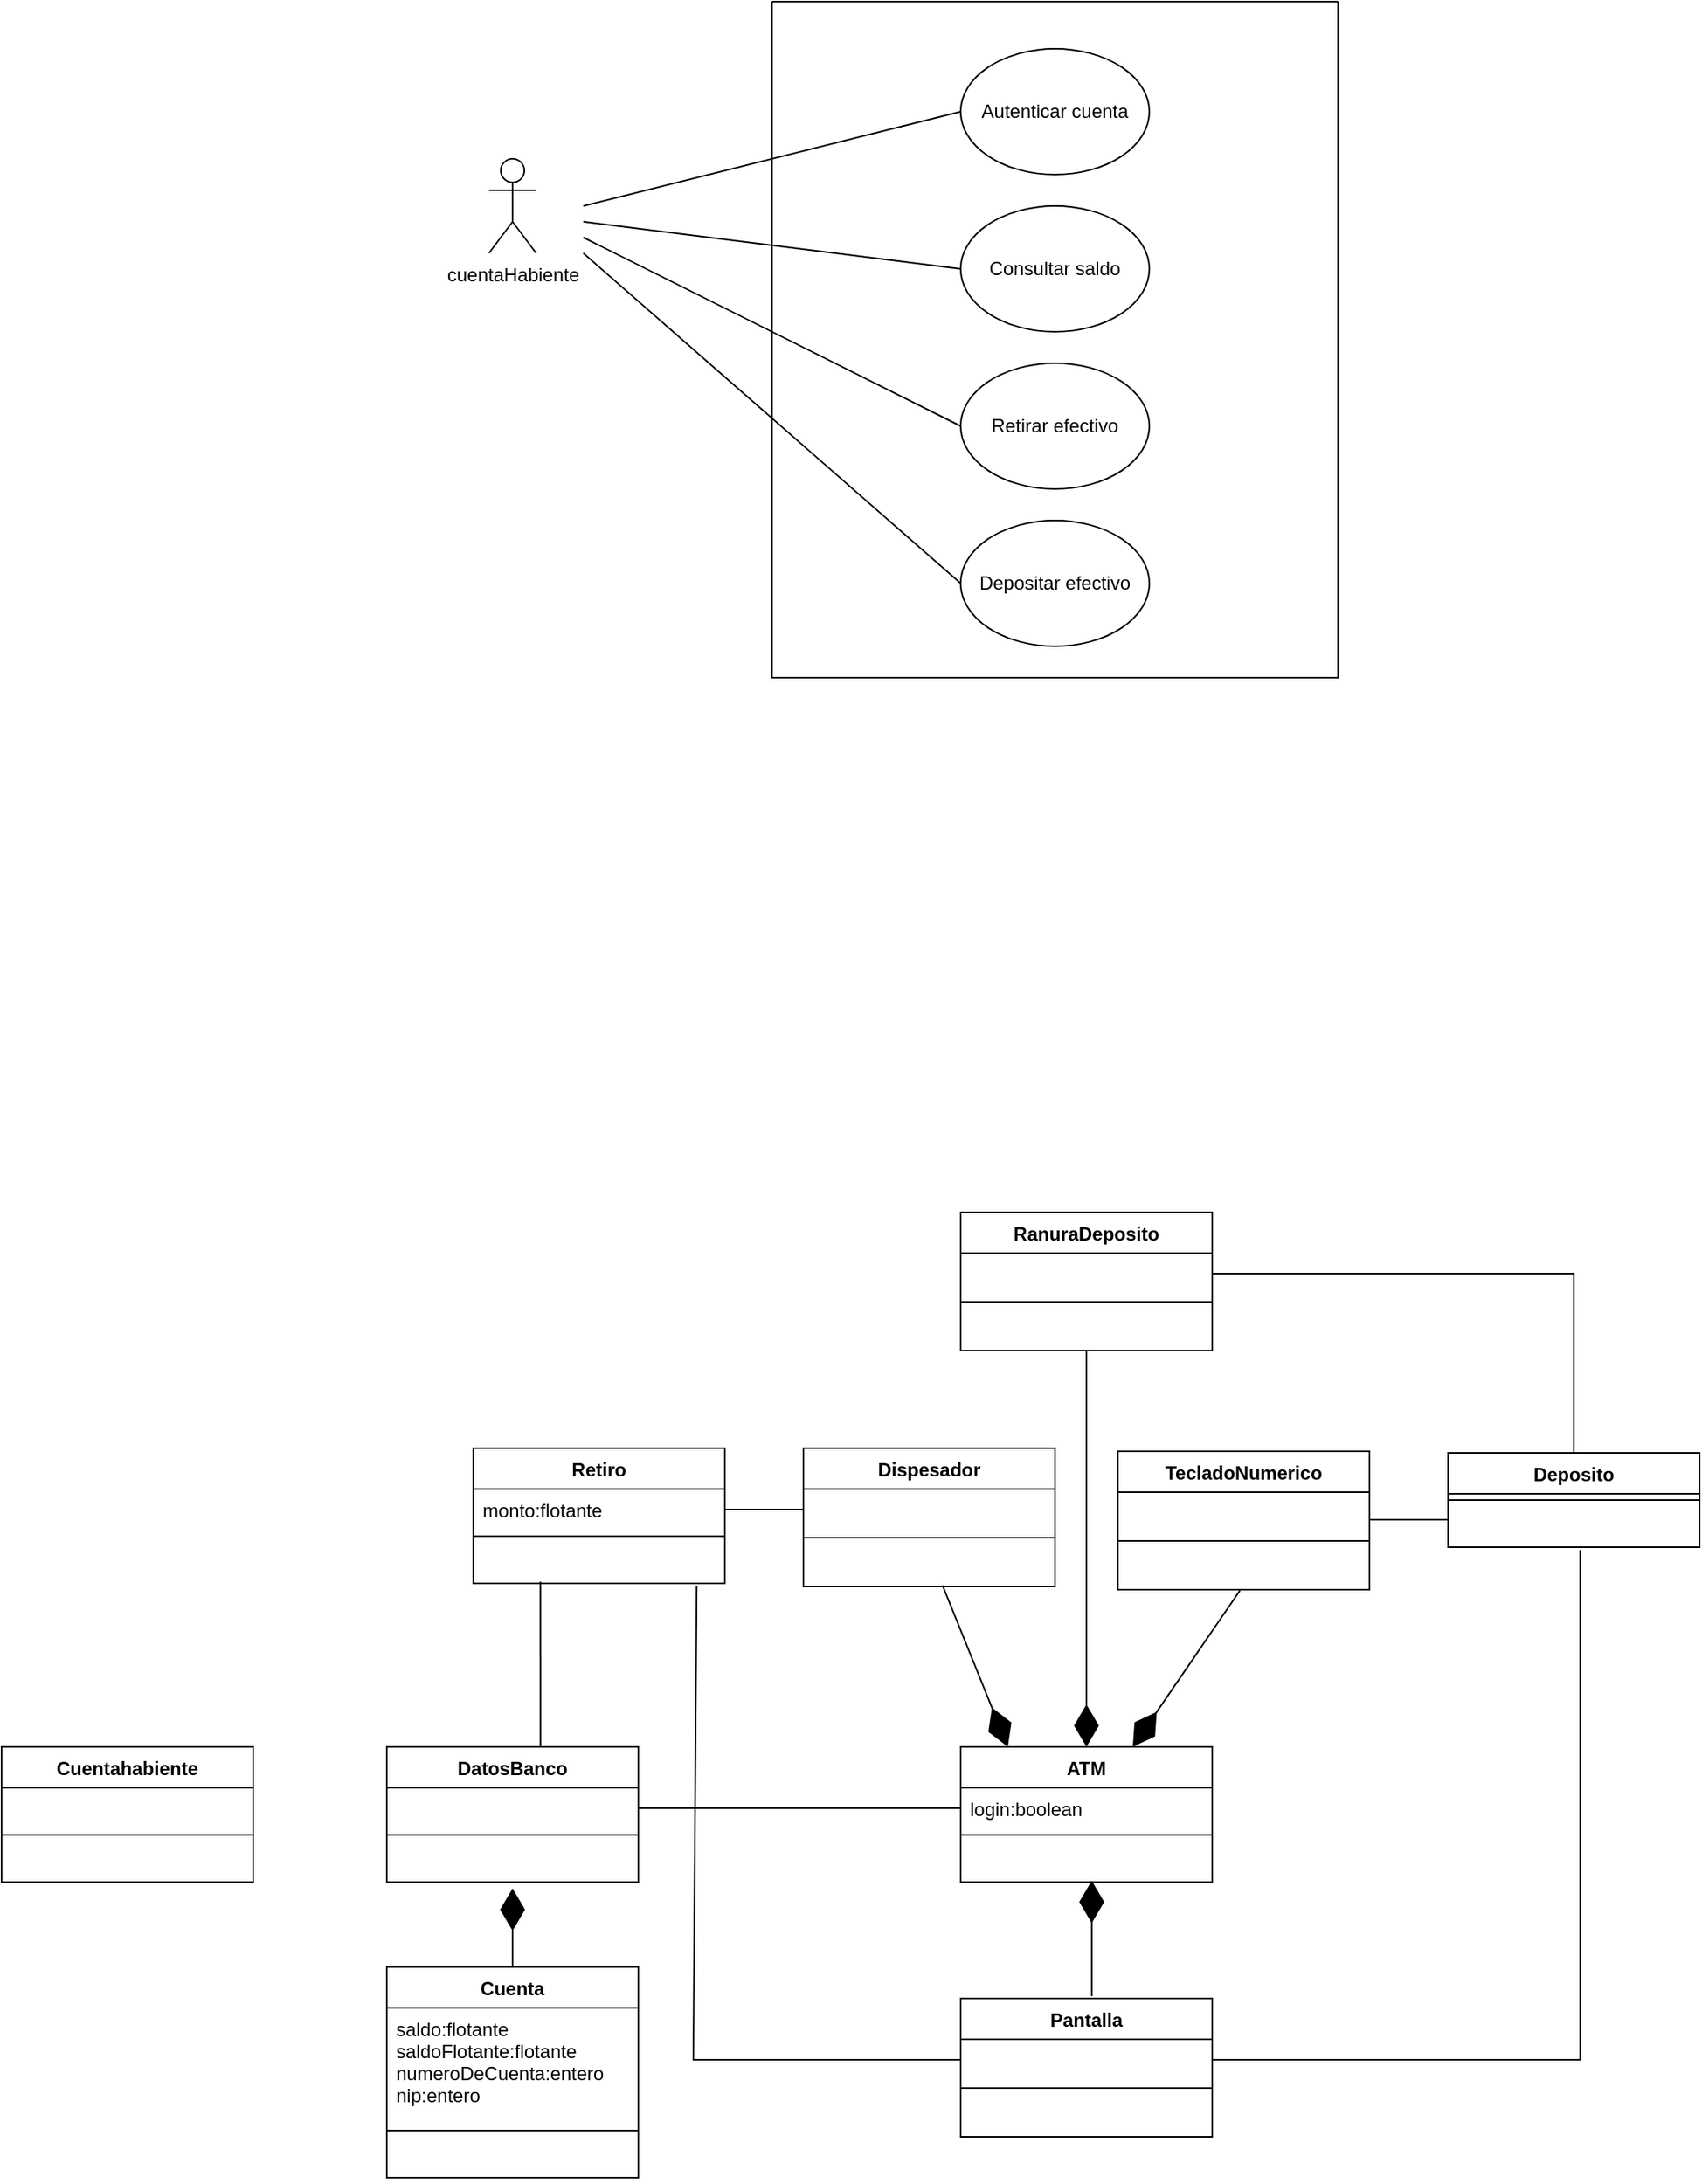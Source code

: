 <mxfile version="16.5.1" type="device"><diagram id="C5RBs43oDa-KdzZeNtuy" name="Page-1"><mxGraphModel dx="1497" dy="412" grid="1" gridSize="10" guides="1" tooltips="1" connect="1" arrows="1" fold="1" page="1" pageScale="1" pageWidth="827" pageHeight="1169" math="0" shadow="0"><root><mxCell id="WIyWlLk6GJQsqaUBKTNV-0"/><mxCell id="WIyWlLk6GJQsqaUBKTNV-1" parent="WIyWlLk6GJQsqaUBKTNV-0"/><mxCell id="Zca9fhAjstoBfdeKBvdc-0" value="cuentaHabiente&lt;br&gt;" style="shape=umlActor;verticalLabelPosition=bottom;verticalAlign=top;html=1;outlineConnect=0;" vertex="1" parent="WIyWlLk6GJQsqaUBKTNV-1"><mxGeometry x="90" y="290" width="30" height="60" as="geometry"/></mxCell><mxCell id="Zca9fhAjstoBfdeKBvdc-4" value="" style="swimlane;startSize=0;" vertex="1" parent="WIyWlLk6GJQsqaUBKTNV-1"><mxGeometry x="270" y="190" width="360" height="430" as="geometry"/></mxCell><mxCell id="Zca9fhAjstoBfdeKBvdc-5" value="Autenticar cuenta" style="ellipse;whiteSpace=wrap;html=1;" vertex="1" parent="Zca9fhAjstoBfdeKBvdc-4"><mxGeometry x="120" y="30" width="120" height="80" as="geometry"/></mxCell><mxCell id="Zca9fhAjstoBfdeKBvdc-6" value="Consultar saldo" style="ellipse;whiteSpace=wrap;html=1;" vertex="1" parent="Zca9fhAjstoBfdeKBvdc-4"><mxGeometry x="120" y="130" width="120" height="80" as="geometry"/></mxCell><mxCell id="Zca9fhAjstoBfdeKBvdc-7" value="Retirar efectivo" style="ellipse;whiteSpace=wrap;html=1;" vertex="1" parent="Zca9fhAjstoBfdeKBvdc-4"><mxGeometry x="120" y="230" width="120" height="80" as="geometry"/></mxCell><mxCell id="Zca9fhAjstoBfdeKBvdc-8" value="Depositar efectivo" style="ellipse;whiteSpace=wrap;html=1;" vertex="1" parent="Zca9fhAjstoBfdeKBvdc-4"><mxGeometry x="120" y="330" width="120" height="80" as="geometry"/></mxCell><mxCell id="Zca9fhAjstoBfdeKBvdc-9" value="" style="endArrow=none;html=1;rounded=0;entryX=0;entryY=0.5;entryDx=0;entryDy=0;" edge="1" parent="WIyWlLk6GJQsqaUBKTNV-1" target="Zca9fhAjstoBfdeKBvdc-5"><mxGeometry width="50" height="50" relative="1" as="geometry"><mxPoint x="150" y="320" as="sourcePoint"/><mxPoint x="210" y="310" as="targetPoint"/></mxGeometry></mxCell><mxCell id="Zca9fhAjstoBfdeKBvdc-10" value="" style="endArrow=none;html=1;rounded=0;entryX=0;entryY=0.5;entryDx=0;entryDy=0;" edge="1" parent="WIyWlLk6GJQsqaUBKTNV-1" target="Zca9fhAjstoBfdeKBvdc-6"><mxGeometry width="50" height="50" relative="1" as="geometry"><mxPoint x="150" y="330" as="sourcePoint"/><mxPoint x="400" y="270.0" as="targetPoint"/></mxGeometry></mxCell><mxCell id="Zca9fhAjstoBfdeKBvdc-11" value="" style="endArrow=none;html=1;rounded=0;entryX=0;entryY=0.5;entryDx=0;entryDy=0;" edge="1" parent="WIyWlLk6GJQsqaUBKTNV-1" target="Zca9fhAjstoBfdeKBvdc-7"><mxGeometry width="50" height="50" relative="1" as="geometry"><mxPoint x="150" y="340" as="sourcePoint"/><mxPoint x="410" y="280.0" as="targetPoint"/></mxGeometry></mxCell><mxCell id="Zca9fhAjstoBfdeKBvdc-12" value="" style="endArrow=none;html=1;rounded=0;entryX=0;entryY=0.5;entryDx=0;entryDy=0;" edge="1" parent="WIyWlLk6GJQsqaUBKTNV-1" target="Zca9fhAjstoBfdeKBvdc-8"><mxGeometry width="50" height="50" relative="1" as="geometry"><mxPoint x="150" y="350" as="sourcePoint"/><mxPoint x="420" y="290.0" as="targetPoint"/></mxGeometry></mxCell><mxCell id="Zca9fhAjstoBfdeKBvdc-13" value="ATM" style="swimlane;fontStyle=1;align=center;verticalAlign=top;childLayout=stackLayout;horizontal=1;startSize=26;horizontalStack=0;resizeParent=1;resizeParentMax=0;resizeLast=0;collapsible=1;marginBottom=0;" vertex="1" parent="WIyWlLk6GJQsqaUBKTNV-1"><mxGeometry x="390" y="1300" width="160" height="86" as="geometry"/></mxCell><mxCell id="Zca9fhAjstoBfdeKBvdc-14" value="login:boolean" style="text;strokeColor=none;fillColor=none;align=left;verticalAlign=top;spacingLeft=4;spacingRight=4;overflow=hidden;rotatable=0;points=[[0,0.5],[1,0.5]];portConstraint=eastwest;" vertex="1" parent="Zca9fhAjstoBfdeKBvdc-13"><mxGeometry y="26" width="160" height="26" as="geometry"/></mxCell><mxCell id="Zca9fhAjstoBfdeKBvdc-15" value="" style="line;strokeWidth=1;fillColor=none;align=left;verticalAlign=middle;spacingTop=-1;spacingLeft=3;spacingRight=3;rotatable=0;labelPosition=right;points=[];portConstraint=eastwest;" vertex="1" parent="Zca9fhAjstoBfdeKBvdc-13"><mxGeometry y="52" width="160" height="8" as="geometry"/></mxCell><mxCell id="Zca9fhAjstoBfdeKBvdc-16" value=" " style="text;strokeColor=none;fillColor=none;align=left;verticalAlign=top;spacingLeft=4;spacingRight=4;overflow=hidden;rotatable=0;points=[[0,0.5],[1,0.5]];portConstraint=eastwest;" vertex="1" parent="Zca9fhAjstoBfdeKBvdc-13"><mxGeometry y="60" width="160" height="26" as="geometry"/></mxCell><mxCell id="Zca9fhAjstoBfdeKBvdc-21" value="TecladoNumerico" style="swimlane;fontStyle=1;align=center;verticalAlign=top;childLayout=stackLayout;horizontal=1;startSize=26;horizontalStack=0;resizeParent=1;resizeParentMax=0;resizeLast=0;collapsible=1;marginBottom=0;" vertex="1" parent="WIyWlLk6GJQsqaUBKTNV-1"><mxGeometry x="490" y="1112" width="160" height="88" as="geometry"/></mxCell><mxCell id="Zca9fhAjstoBfdeKBvdc-22" value=" " style="text;strokeColor=none;fillColor=none;align=left;verticalAlign=top;spacingLeft=4;spacingRight=4;overflow=hidden;rotatable=0;points=[[0,0.5],[1,0.5]];portConstraint=eastwest;" vertex="1" parent="Zca9fhAjstoBfdeKBvdc-21"><mxGeometry y="26" width="160" height="26" as="geometry"/></mxCell><mxCell id="Zca9fhAjstoBfdeKBvdc-23" value="" style="line;strokeWidth=1;fillColor=none;align=left;verticalAlign=middle;spacingTop=-1;spacingLeft=3;spacingRight=3;rotatable=0;labelPosition=right;points=[];portConstraint=eastwest;" vertex="1" parent="Zca9fhAjstoBfdeKBvdc-21"><mxGeometry y="52" width="160" height="10" as="geometry"/></mxCell><mxCell id="Zca9fhAjstoBfdeKBvdc-24" value=" " style="text;strokeColor=none;fillColor=none;align=left;verticalAlign=top;spacingLeft=4;spacingRight=4;overflow=hidden;rotatable=0;points=[[0,0.5],[1,0.5]];portConstraint=eastwest;" vertex="1" parent="Zca9fhAjstoBfdeKBvdc-21"><mxGeometry y="62" width="160" height="26" as="geometry"/></mxCell><mxCell id="Zca9fhAjstoBfdeKBvdc-25" value="Pantalla" style="swimlane;fontStyle=1;align=center;verticalAlign=top;childLayout=stackLayout;horizontal=1;startSize=26;horizontalStack=0;resizeParent=1;resizeParentMax=0;resizeLast=0;collapsible=1;marginBottom=0;" vertex="1" parent="WIyWlLk6GJQsqaUBKTNV-1"><mxGeometry x="390" y="1460" width="160" height="88" as="geometry"/></mxCell><mxCell id="Zca9fhAjstoBfdeKBvdc-26" value=" " style="text;strokeColor=none;fillColor=none;align=left;verticalAlign=top;spacingLeft=4;spacingRight=4;overflow=hidden;rotatable=0;points=[[0,0.5],[1,0.5]];portConstraint=eastwest;" vertex="1" parent="Zca9fhAjstoBfdeKBvdc-25"><mxGeometry y="26" width="160" height="26" as="geometry"/></mxCell><mxCell id="Zca9fhAjstoBfdeKBvdc-27" value="" style="line;strokeWidth=1;fillColor=none;align=left;verticalAlign=middle;spacingTop=-1;spacingLeft=3;spacingRight=3;rotatable=0;labelPosition=right;points=[];portConstraint=eastwest;" vertex="1" parent="Zca9fhAjstoBfdeKBvdc-25"><mxGeometry y="52" width="160" height="10" as="geometry"/></mxCell><mxCell id="Zca9fhAjstoBfdeKBvdc-28" value=" " style="text;strokeColor=none;fillColor=none;align=left;verticalAlign=top;spacingLeft=4;spacingRight=4;overflow=hidden;rotatable=0;points=[[0,0.5],[1,0.5]];portConstraint=eastwest;" vertex="1" parent="Zca9fhAjstoBfdeKBvdc-25"><mxGeometry y="62" width="160" height="26" as="geometry"/></mxCell><mxCell id="Zca9fhAjstoBfdeKBvdc-29" value="Dispesador" style="swimlane;fontStyle=1;align=center;verticalAlign=top;childLayout=stackLayout;horizontal=1;startSize=26;horizontalStack=0;resizeParent=1;resizeParentMax=0;resizeLast=0;collapsible=1;marginBottom=0;" vertex="1" parent="WIyWlLk6GJQsqaUBKTNV-1"><mxGeometry x="290" y="1110" width="160" height="88" as="geometry"/></mxCell><mxCell id="Zca9fhAjstoBfdeKBvdc-30" value=" " style="text;strokeColor=none;fillColor=none;align=left;verticalAlign=top;spacingLeft=4;spacingRight=4;overflow=hidden;rotatable=0;points=[[0,0.5],[1,0.5]];portConstraint=eastwest;" vertex="1" parent="Zca9fhAjstoBfdeKBvdc-29"><mxGeometry y="26" width="160" height="26" as="geometry"/></mxCell><mxCell id="Zca9fhAjstoBfdeKBvdc-31" value="" style="line;strokeWidth=1;fillColor=none;align=left;verticalAlign=middle;spacingTop=-1;spacingLeft=3;spacingRight=3;rotatable=0;labelPosition=right;points=[];portConstraint=eastwest;" vertex="1" parent="Zca9fhAjstoBfdeKBvdc-29"><mxGeometry y="52" width="160" height="10" as="geometry"/></mxCell><mxCell id="Zca9fhAjstoBfdeKBvdc-32" value=" " style="text;strokeColor=none;fillColor=none;align=left;verticalAlign=top;spacingLeft=4;spacingRight=4;overflow=hidden;rotatable=0;points=[[0,0.5],[1,0.5]];portConstraint=eastwest;" vertex="1" parent="Zca9fhAjstoBfdeKBvdc-29"><mxGeometry y="62" width="160" height="26" as="geometry"/></mxCell><mxCell id="Zca9fhAjstoBfdeKBvdc-33" value="" style="endArrow=diamondThin;endFill=1;endSize=24;html=1;rounded=0;entryX=0.5;entryY=0;entryDx=0;entryDy=0;" edge="1" parent="WIyWlLk6GJQsqaUBKTNV-1" source="Zca9fhAjstoBfdeKBvdc-40" target="Zca9fhAjstoBfdeKBvdc-13"><mxGeometry width="160" relative="1" as="geometry"><mxPoint x="470" y="1050" as="sourcePoint"/><mxPoint x="540" y="1290" as="targetPoint"/></mxGeometry></mxCell><mxCell id="Zca9fhAjstoBfdeKBvdc-34" value="" style="endArrow=diamondThin;endFill=1;endSize=24;html=1;rounded=0;exitX=0.485;exitY=1.022;exitDx=0;exitDy=0;exitPerimeter=0;" edge="1" parent="WIyWlLk6GJQsqaUBKTNV-1" source="Zca9fhAjstoBfdeKBvdc-24" target="Zca9fhAjstoBfdeKBvdc-13"><mxGeometry width="160" relative="1" as="geometry"><mxPoint x="631.6" y="1179.998" as="sourcePoint"/><mxPoint x="630" y="1411.14" as="targetPoint"/></mxGeometry></mxCell><mxCell id="Zca9fhAjstoBfdeKBvdc-35" value="" style="endArrow=diamondThin;endFill=1;endSize=24;html=1;rounded=0;exitX=0.553;exitY=0.973;exitDx=0;exitDy=0;exitPerimeter=0;" edge="1" parent="WIyWlLk6GJQsqaUBKTNV-1" source="Zca9fhAjstoBfdeKBvdc-32"><mxGeometry width="160" relative="1" as="geometry"><mxPoint x="360" y="1170" as="sourcePoint"/><mxPoint x="419.997" y="1300" as="targetPoint"/></mxGeometry></mxCell><mxCell id="Zca9fhAjstoBfdeKBvdc-36" value="" style="endArrow=diamondThin;endFill=1;endSize=24;html=1;rounded=0;exitX=0.521;exitY=-0.017;exitDx=0;exitDy=0;exitPerimeter=0;entryX=0.521;entryY=0.967;entryDx=0;entryDy=0;entryPerimeter=0;" edge="1" parent="WIyWlLk6GJQsqaUBKTNV-1" source="Zca9fhAjstoBfdeKBvdc-25" target="Zca9fhAjstoBfdeKBvdc-16"><mxGeometry width="160" relative="1" as="geometry"><mxPoint x="576.63" y="1284.572" as="sourcePoint"/><mxPoint x="479.997" y="1386" as="targetPoint"/></mxGeometry></mxCell><mxCell id="Zca9fhAjstoBfdeKBvdc-37" value="RanuraDeposito" style="swimlane;fontStyle=1;align=center;verticalAlign=top;childLayout=stackLayout;horizontal=1;startSize=26;horizontalStack=0;resizeParent=1;resizeParentMax=0;resizeLast=0;collapsible=1;marginBottom=0;" vertex="1" parent="WIyWlLk6GJQsqaUBKTNV-1"><mxGeometry x="390" y="960" width="160" height="88" as="geometry"/></mxCell><mxCell id="Zca9fhAjstoBfdeKBvdc-38" value=" " style="text;strokeColor=none;fillColor=none;align=left;verticalAlign=top;spacingLeft=4;spacingRight=4;overflow=hidden;rotatable=0;points=[[0,0.5],[1,0.5]];portConstraint=eastwest;" vertex="1" parent="Zca9fhAjstoBfdeKBvdc-37"><mxGeometry y="26" width="160" height="26" as="geometry"/></mxCell><mxCell id="Zca9fhAjstoBfdeKBvdc-39" value="" style="line;strokeWidth=1;fillColor=none;align=left;verticalAlign=middle;spacingTop=-1;spacingLeft=3;spacingRight=3;rotatable=0;labelPosition=right;points=[];portConstraint=eastwest;" vertex="1" parent="Zca9fhAjstoBfdeKBvdc-37"><mxGeometry y="52" width="160" height="10" as="geometry"/></mxCell><mxCell id="Zca9fhAjstoBfdeKBvdc-40" value=" " style="text;strokeColor=none;fillColor=none;align=left;verticalAlign=top;spacingLeft=4;spacingRight=4;overflow=hidden;rotatable=0;points=[[0,0.5],[1,0.5]];portConstraint=eastwest;" vertex="1" parent="Zca9fhAjstoBfdeKBvdc-37"><mxGeometry y="62" width="160" height="26" as="geometry"/></mxCell><mxCell id="Zca9fhAjstoBfdeKBvdc-45" value="Retiro" style="swimlane;fontStyle=1;align=center;verticalAlign=top;childLayout=stackLayout;horizontal=1;startSize=26;horizontalStack=0;resizeParent=1;resizeParentMax=0;resizeLast=0;collapsible=1;marginBottom=0;" vertex="1" parent="WIyWlLk6GJQsqaUBKTNV-1"><mxGeometry x="80" y="1110" width="160" height="86" as="geometry"/></mxCell><mxCell id="Zca9fhAjstoBfdeKBvdc-46" value="monto:flotante" style="text;strokeColor=none;fillColor=none;align=left;verticalAlign=top;spacingLeft=4;spacingRight=4;overflow=hidden;rotatable=0;points=[[0,0.5],[1,0.5]];portConstraint=eastwest;" vertex="1" parent="Zca9fhAjstoBfdeKBvdc-45"><mxGeometry y="26" width="160" height="26" as="geometry"/></mxCell><mxCell id="Zca9fhAjstoBfdeKBvdc-47" value="" style="line;strokeWidth=1;fillColor=none;align=left;verticalAlign=middle;spacingTop=-1;spacingLeft=3;spacingRight=3;rotatable=0;labelPosition=right;points=[];portConstraint=eastwest;" vertex="1" parent="Zca9fhAjstoBfdeKBvdc-45"><mxGeometry y="52" width="160" height="8" as="geometry"/></mxCell><mxCell id="Zca9fhAjstoBfdeKBvdc-48" value=" " style="text;strokeColor=none;fillColor=none;align=left;verticalAlign=top;spacingLeft=4;spacingRight=4;overflow=hidden;rotatable=0;points=[[0,0.5],[1,0.5]];portConstraint=eastwest;" vertex="1" parent="Zca9fhAjstoBfdeKBvdc-45"><mxGeometry y="60" width="160" height="26" as="geometry"/></mxCell><mxCell id="Zca9fhAjstoBfdeKBvdc-49" value="DatosBanco" style="swimlane;fontStyle=1;align=center;verticalAlign=top;childLayout=stackLayout;horizontal=1;startSize=26;horizontalStack=0;resizeParent=1;resizeParentMax=0;resizeLast=0;collapsible=1;marginBottom=0;" vertex="1" parent="WIyWlLk6GJQsqaUBKTNV-1"><mxGeometry x="25" y="1300" width="160" height="86" as="geometry"/></mxCell><mxCell id="Zca9fhAjstoBfdeKBvdc-50" value=" " style="text;strokeColor=none;fillColor=none;align=left;verticalAlign=top;spacingLeft=4;spacingRight=4;overflow=hidden;rotatable=0;points=[[0,0.5],[1,0.5]];portConstraint=eastwest;" vertex="1" parent="Zca9fhAjstoBfdeKBvdc-49"><mxGeometry y="26" width="160" height="26" as="geometry"/></mxCell><mxCell id="Zca9fhAjstoBfdeKBvdc-51" value="" style="line;strokeWidth=1;fillColor=none;align=left;verticalAlign=middle;spacingTop=-1;spacingLeft=3;spacingRight=3;rotatable=0;labelPosition=right;points=[];portConstraint=eastwest;" vertex="1" parent="Zca9fhAjstoBfdeKBvdc-49"><mxGeometry y="52" width="160" height="8" as="geometry"/></mxCell><mxCell id="Zca9fhAjstoBfdeKBvdc-52" value=" " style="text;strokeColor=none;fillColor=none;align=left;verticalAlign=top;spacingLeft=4;spacingRight=4;overflow=hidden;rotatable=0;points=[[0,0.5],[1,0.5]];portConstraint=eastwest;" vertex="1" parent="Zca9fhAjstoBfdeKBvdc-49"><mxGeometry y="60" width="160" height="26" as="geometry"/></mxCell><mxCell id="Zca9fhAjstoBfdeKBvdc-53" value="Cuenta&#10;" style="swimlane;fontStyle=1;align=center;verticalAlign=top;childLayout=stackLayout;horizontal=1;startSize=26;horizontalStack=0;resizeParent=1;resizeParentMax=0;resizeLast=0;collapsible=1;marginBottom=0;" vertex="1" parent="WIyWlLk6GJQsqaUBKTNV-1"><mxGeometry x="25" y="1440" width="160" height="134" as="geometry"/></mxCell><mxCell id="Zca9fhAjstoBfdeKBvdc-54" value="saldo:flotante&#10;saldoFlotante:flotante&#10;numeroDeCuenta:entero&#10;nip:entero" style="text;strokeColor=none;fillColor=none;align=left;verticalAlign=top;spacingLeft=4;spacingRight=4;overflow=hidden;rotatable=0;points=[[0,0.5],[1,0.5]];portConstraint=eastwest;" vertex="1" parent="Zca9fhAjstoBfdeKBvdc-53"><mxGeometry y="26" width="160" height="74" as="geometry"/></mxCell><mxCell id="Zca9fhAjstoBfdeKBvdc-55" value="" style="line;strokeWidth=1;fillColor=none;align=left;verticalAlign=middle;spacingTop=-1;spacingLeft=3;spacingRight=3;rotatable=0;labelPosition=right;points=[];portConstraint=eastwest;" vertex="1" parent="Zca9fhAjstoBfdeKBvdc-53"><mxGeometry y="100" width="160" height="8" as="geometry"/></mxCell><mxCell id="Zca9fhAjstoBfdeKBvdc-56" value=" " style="text;strokeColor=none;fillColor=none;align=left;verticalAlign=top;spacingLeft=4;spacingRight=4;overflow=hidden;rotatable=0;points=[[0,0.5],[1,0.5]];portConstraint=eastwest;" vertex="1" parent="Zca9fhAjstoBfdeKBvdc-53"><mxGeometry y="108" width="160" height="26" as="geometry"/></mxCell><mxCell id="Zca9fhAjstoBfdeKBvdc-57" value="" style="endArrow=none;html=1;rounded=0;entryX=0;entryY=0.5;entryDx=0;entryDy=0;exitX=1;exitY=0.5;exitDx=0;exitDy=0;" edge="1" parent="WIyWlLk6GJQsqaUBKTNV-1" source="Zca9fhAjstoBfdeKBvdc-46" target="Zca9fhAjstoBfdeKBvdc-30"><mxGeometry width="50" height="50" relative="1" as="geometry"><mxPoint x="140" y="1201" as="sourcePoint"/><mxPoint x="210.711" y="1151" as="targetPoint"/></mxGeometry></mxCell><mxCell id="Zca9fhAjstoBfdeKBvdc-58" value="" style="endArrow=none;html=1;rounded=0;entryX=0.267;entryY=0.956;entryDx=0;entryDy=0;entryPerimeter=0;exitX=0.611;exitY=0;exitDx=0;exitDy=0;exitPerimeter=0;" edge="1" parent="WIyWlLk6GJQsqaUBKTNV-1" source="Zca9fhAjstoBfdeKBvdc-49" target="Zca9fhAjstoBfdeKBvdc-48"><mxGeometry width="50" height="50" relative="1" as="geometry"><mxPoint x="90" y="1280" as="sourcePoint"/><mxPoint x="140" y="1230" as="targetPoint"/></mxGeometry></mxCell><mxCell id="Zca9fhAjstoBfdeKBvdc-59" value="" style="endArrow=none;html=1;rounded=0;entryX=0.888;entryY=1.062;entryDx=0;entryDy=0;entryPerimeter=0;exitX=0;exitY=0.5;exitDx=0;exitDy=0;" edge="1" parent="WIyWlLk6GJQsqaUBKTNV-1" source="Zca9fhAjstoBfdeKBvdc-26" target="Zca9fhAjstoBfdeKBvdc-48"><mxGeometry width="50" height="50" relative="1" as="geometry"><mxPoint x="200" y="1310" as="sourcePoint"/><mxPoint x="250" y="1260" as="targetPoint"/><Array as="points"><mxPoint x="220" y="1499"/></Array></mxGeometry></mxCell><mxCell id="Zca9fhAjstoBfdeKBvdc-60" value="Deposito" style="swimlane;fontStyle=1;align=center;verticalAlign=top;childLayout=stackLayout;horizontal=1;startSize=26;horizontalStack=0;resizeParent=1;resizeParentMax=0;resizeLast=0;collapsible=1;marginBottom=0;" vertex="1" parent="WIyWlLk6GJQsqaUBKTNV-1"><mxGeometry x="700" y="1113" width="160" height="60" as="geometry"/></mxCell><mxCell id="Zca9fhAjstoBfdeKBvdc-62" value="" style="line;strokeWidth=1;fillColor=none;align=left;verticalAlign=middle;spacingTop=-1;spacingLeft=3;spacingRight=3;rotatable=0;labelPosition=right;points=[];portConstraint=eastwest;" vertex="1" parent="Zca9fhAjstoBfdeKBvdc-60"><mxGeometry y="26" width="160" height="8" as="geometry"/></mxCell><mxCell id="Zca9fhAjstoBfdeKBvdc-63" value=" " style="text;strokeColor=none;fillColor=none;align=left;verticalAlign=top;spacingLeft=4;spacingRight=4;overflow=hidden;rotatable=0;points=[[0,0.5],[1,0.5]];portConstraint=eastwest;" vertex="1" parent="Zca9fhAjstoBfdeKBvdc-60"><mxGeometry y="34" width="160" height="26" as="geometry"/></mxCell><mxCell id="Zca9fhAjstoBfdeKBvdc-64" value="" style="endArrow=none;html=1;rounded=0;entryX=1;entryY=0.5;entryDx=0;entryDy=0;exitX=0.5;exitY=0;exitDx=0;exitDy=0;" edge="1" parent="WIyWlLk6GJQsqaUBKTNV-1" source="Zca9fhAjstoBfdeKBvdc-60" target="Zca9fhAjstoBfdeKBvdc-38"><mxGeometry width="50" height="50" relative="1" as="geometry"><mxPoint x="700" y="1050" as="sourcePoint"/><mxPoint x="750" y="1000" as="targetPoint"/><Array as="points"><mxPoint x="780" y="999"/></Array></mxGeometry></mxCell><mxCell id="Zca9fhAjstoBfdeKBvdc-65" value="" style="endArrow=none;html=1;rounded=0;entryX=0;entryY=0.5;entryDx=0;entryDy=0;exitX=1;exitY=0.5;exitDx=0;exitDy=0;" edge="1" parent="WIyWlLk6GJQsqaUBKTNV-1"><mxGeometry width="50" height="50" relative="1" as="geometry"><mxPoint x="650" y="1155.5" as="sourcePoint"/><mxPoint x="700" y="1155.5" as="targetPoint"/></mxGeometry></mxCell><mxCell id="Zca9fhAjstoBfdeKBvdc-66" value="" style="endArrow=none;html=1;rounded=0;entryX=0.525;entryY=1.07;entryDx=0;entryDy=0;entryPerimeter=0;exitX=1;exitY=0.5;exitDx=0;exitDy=0;" edge="1" parent="WIyWlLk6GJQsqaUBKTNV-1" source="Zca9fhAjstoBfdeKBvdc-26" target="Zca9fhAjstoBfdeKBvdc-63"><mxGeometry width="50" height="50" relative="1" as="geometry"><mxPoint x="760" y="1430" as="sourcePoint"/><mxPoint x="810" y="1380" as="targetPoint"/><Array as="points"><mxPoint x="784" y="1499"/></Array></mxGeometry></mxCell><mxCell id="Zca9fhAjstoBfdeKBvdc-67" value="Cuentahabiente" style="swimlane;fontStyle=1;align=center;verticalAlign=top;childLayout=stackLayout;horizontal=1;startSize=26;horizontalStack=0;resizeParent=1;resizeParentMax=0;resizeLast=0;collapsible=1;marginBottom=0;fontColor=#000000;" vertex="1" parent="WIyWlLk6GJQsqaUBKTNV-1"><mxGeometry x="-220" y="1300" width="160" height="86" as="geometry"><mxRectangle x="420" y="1500" width="130" height="30" as="alternateBounds"/></mxGeometry></mxCell><mxCell id="Zca9fhAjstoBfdeKBvdc-68" value=" " style="text;strokeColor=none;fillColor=none;align=left;verticalAlign=top;spacingLeft=4;spacingRight=4;overflow=hidden;rotatable=0;points=[[0,0.5],[1,0.5]];portConstraint=eastwest;fontColor=#000000;" vertex="1" parent="Zca9fhAjstoBfdeKBvdc-67"><mxGeometry y="26" width="160" height="26" as="geometry"/></mxCell><mxCell id="Zca9fhAjstoBfdeKBvdc-69" value="" style="line;strokeWidth=1;fillColor=none;align=left;verticalAlign=middle;spacingTop=-1;spacingLeft=3;spacingRight=3;rotatable=0;labelPosition=right;points=[];portConstraint=eastwest;strokeColor=inherit;fontColor=#000000;" vertex="1" parent="Zca9fhAjstoBfdeKBvdc-67"><mxGeometry y="52" width="160" height="8" as="geometry"/></mxCell><mxCell id="Zca9fhAjstoBfdeKBvdc-70" value=" " style="text;strokeColor=none;fillColor=none;align=left;verticalAlign=top;spacingLeft=4;spacingRight=4;overflow=hidden;rotatable=0;points=[[0,0.5],[1,0.5]];portConstraint=eastwest;fontColor=#000000;" vertex="1" parent="Zca9fhAjstoBfdeKBvdc-67"><mxGeometry y="60" width="160" height="26" as="geometry"/></mxCell><mxCell id="Zca9fhAjstoBfdeKBvdc-71" value="" style="endArrow=diamondThin;endFill=1;endSize=24;html=1;rounded=0;exitX=0.5;exitY=0;exitDx=0;exitDy=0;entryX=0.5;entryY=1.154;entryDx=0;entryDy=0;entryPerimeter=0;" edge="1" parent="WIyWlLk6GJQsqaUBKTNV-1" source="Zca9fhAjstoBfdeKBvdc-53" target="Zca9fhAjstoBfdeKBvdc-52"><mxGeometry width="160" relative="1" as="geometry"><mxPoint x="90" y="1340" as="sourcePoint"/><mxPoint x="250" y="1340" as="targetPoint"/></mxGeometry></mxCell><mxCell id="Zca9fhAjstoBfdeKBvdc-72" value="" style="endArrow=none;html=1;rounded=0;entryX=0;entryY=0.5;entryDx=0;entryDy=0;exitX=1;exitY=0.5;exitDx=0;exitDy=0;" edge="1" parent="WIyWlLk6GJQsqaUBKTNV-1" source="Zca9fhAjstoBfdeKBvdc-50" target="Zca9fhAjstoBfdeKBvdc-14"><mxGeometry width="50" height="50" relative="1" as="geometry"><mxPoint x="260" y="1370" as="sourcePoint"/><mxPoint x="310" y="1320" as="targetPoint"/></mxGeometry></mxCell></root></mxGraphModel></diagram></mxfile>
